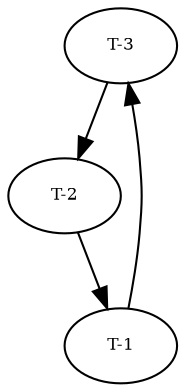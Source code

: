 digraph RGL__DirectedAdjacencyGraph {
    "T-3" [
        fontsize = 8,
        label = "T-3"
    ]

    "T-2" [
        fontsize = 8,
        label = "T-2"
    ]

    "T-1" [
        fontsize = 8,
        label = "T-1"
    ]

    "T-3" -> "T-2" [
        fontsize = 8
    ]

    "T-2" -> "T-1" [
        fontsize = 8
    ]

    "T-1" -> "T-3" [
        fontsize = 8
    ]
}
